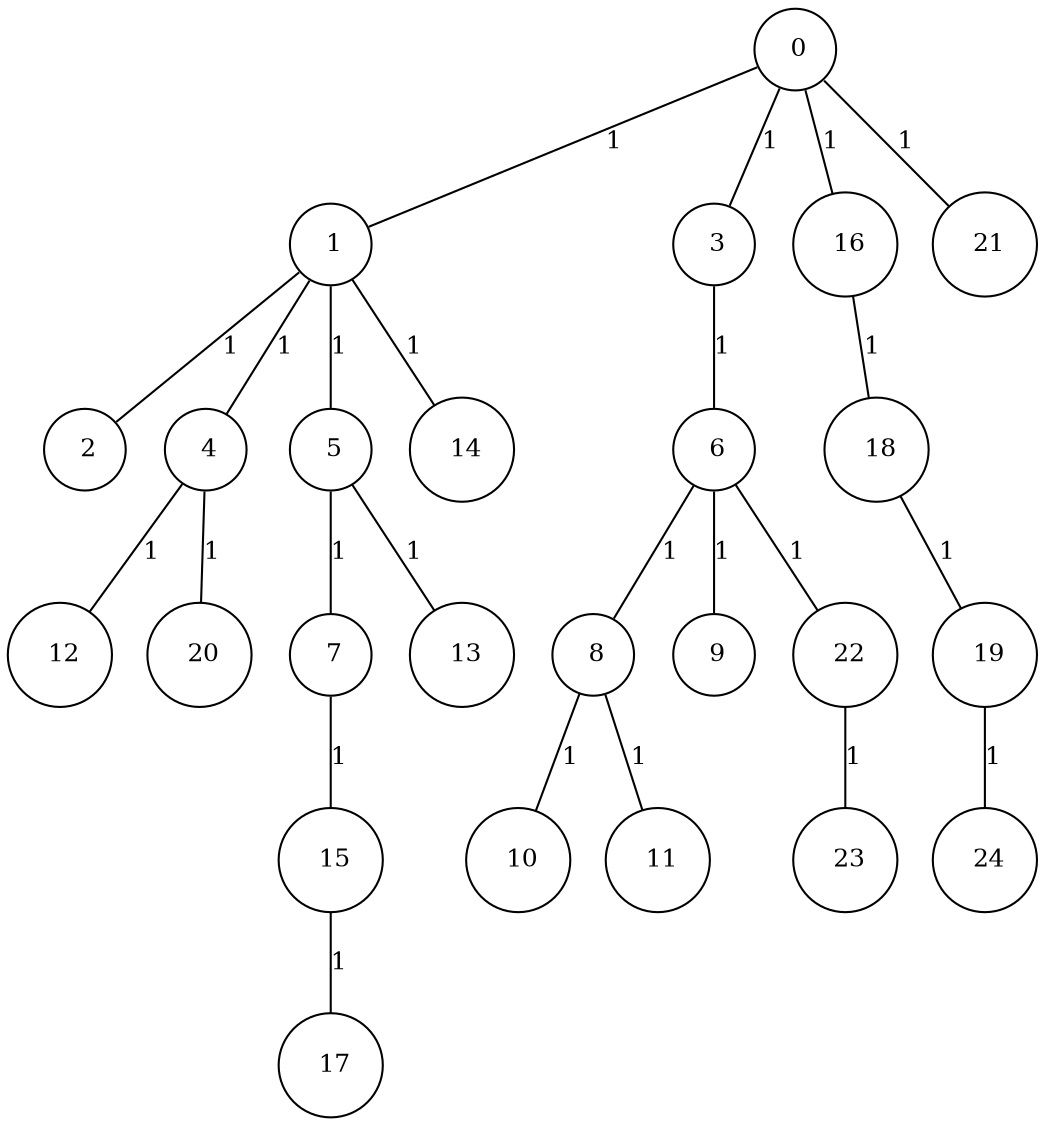 graph G {
size="8.5,11;"
ratio = "expand;"
fixedsize="true;"
overlap="scale;"
node[shape=circle,width=.12,hight=.12,fontsize=12]
edge[fontsize=12]

0[label=" 0" color=black, pos="1.0818373,2.966733!"];
1[label=" 1" color=black, pos="2.5009476,1.4236128!"];
2[label=" 2" color=black, pos="0.92946001,2.019675!"];
3[label=" 3" color=black, pos="2.6343085,0.047584533!"];
4[label=" 4" color=black, pos="1.8641151,2.4293123!"];
5[label=" 5" color=black, pos="1.9155071,2.9652786!"];
6[label=" 6" color=black, pos="1.6875742,2.5943756!"];
7[label=" 7" color=black, pos="2.1974689,0.98482399!"];
8[label=" 8" color=black, pos="0.64102422,2.1172363!"];
9[label=" 9" color=black, pos="1.971562,2.9223371!"];
10[label=" 10" color=black, pos="0.06918568,2.4870732!"];
11[label=" 11" color=black, pos="0.970019,1.9047151!"];
12[label=" 12" color=black, pos="1.0798998,1.9894666!"];
13[label=" 13" color=black, pos="2.1865297,0.47779111!"];
14[label=" 14" color=black, pos="0.87387097,2.2080495!"];
15[label=" 15" color=black, pos="0.69938586,1.3506461!"];
16[label=" 16" color=black, pos="0.14443041,2.4823819!"];
17[label=" 17" color=black, pos="1.0087315,2.0170144!"];
18[label=" 18" color=black, pos="1.346731,2.7814113!"];
19[label=" 19" color=black, pos="2.0387453,0.15088415!"];
20[label=" 20" color=black, pos="2.0201538,2.114052!"];
21[label=" 21" color=black, pos="1.095096,1.0807873!"];
22[label=" 22" color=black, pos="1.6640099,2.0403068!"];
23[label=" 23" color=black, pos="1.4817102,2.7038058!"];
24[label=" 24" color=black, pos="1.8588354,1.7421331!"];
0--1[label="1"]
0--3[label="1"]
0--16[label="1"]
0--21[label="1"]
1--2[label="1"]
1--4[label="1"]
1--5[label="1"]
1--14[label="1"]
3--6[label="1"]
4--12[label="1"]
4--20[label="1"]
5--7[label="1"]
5--13[label="1"]
6--8[label="1"]
6--9[label="1"]
6--22[label="1"]
7--15[label="1"]
8--10[label="1"]
8--11[label="1"]
15--17[label="1"]
16--18[label="1"]
18--19[label="1"]
19--24[label="1"]
22--23[label="1"]

}
